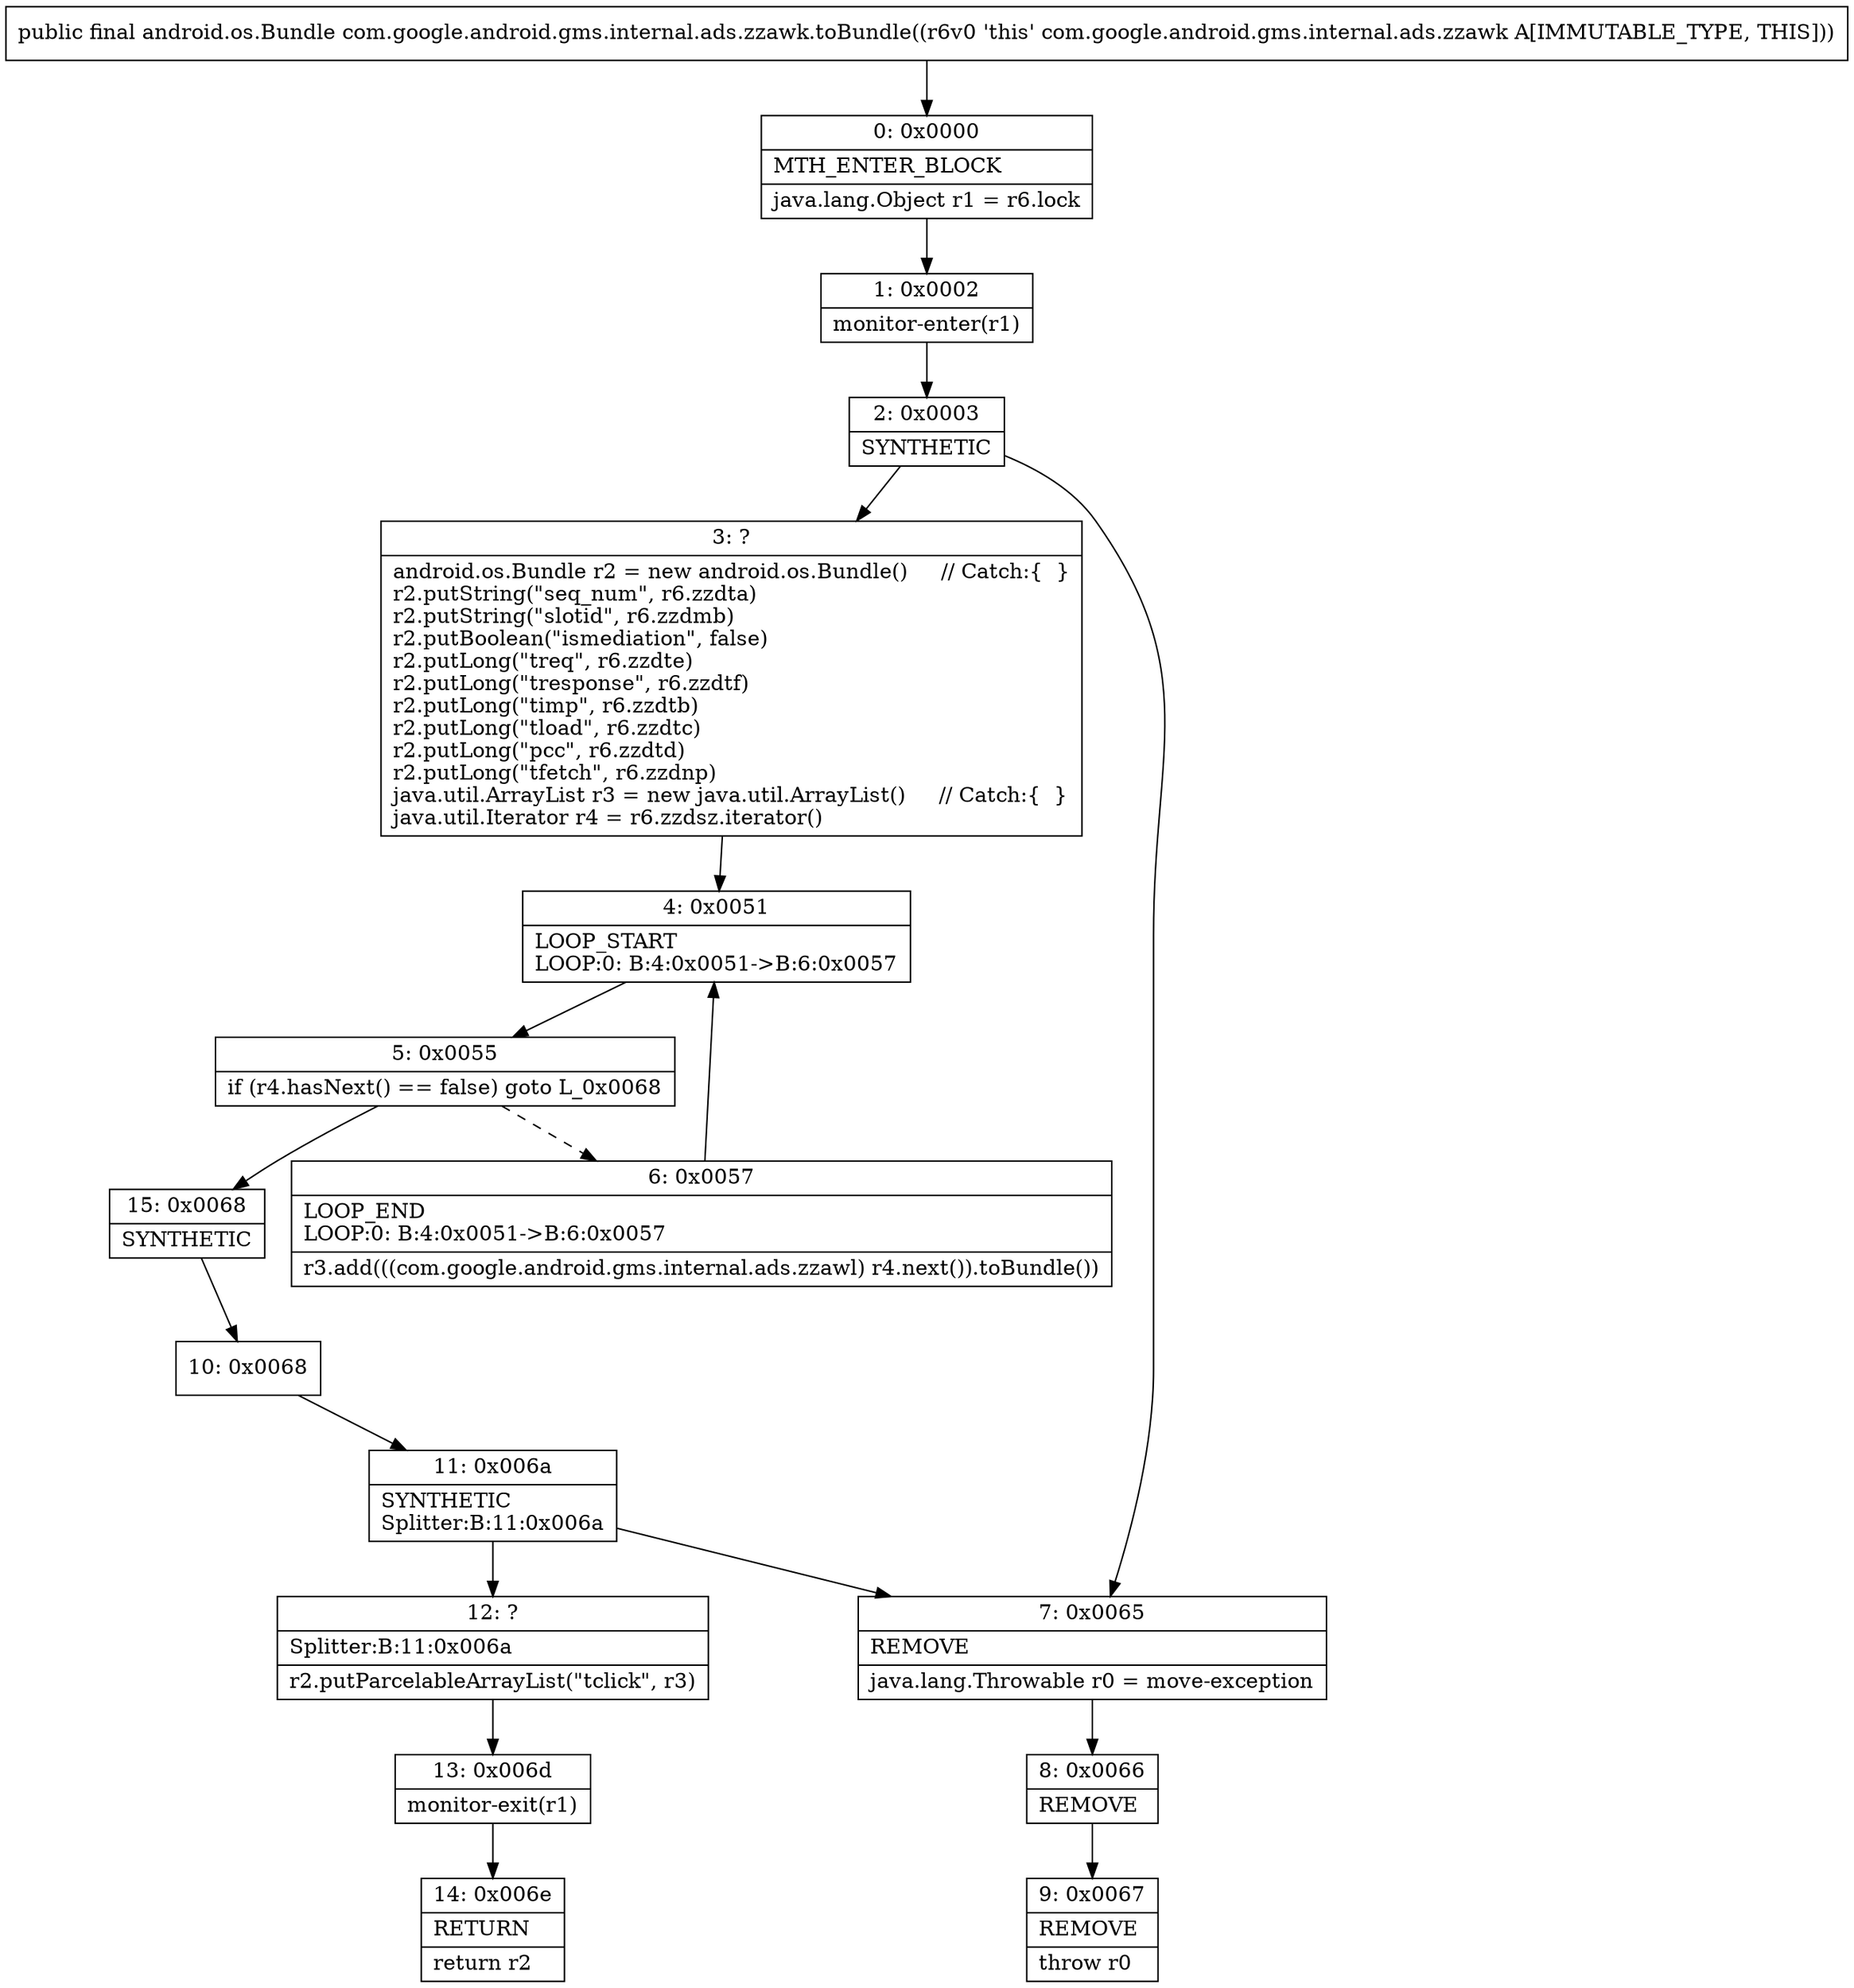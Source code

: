 digraph "CFG forcom.google.android.gms.internal.ads.zzawk.toBundle()Landroid\/os\/Bundle;" {
Node_0 [shape=record,label="{0\:\ 0x0000|MTH_ENTER_BLOCK\l|java.lang.Object r1 = r6.lock\l}"];
Node_1 [shape=record,label="{1\:\ 0x0002|monitor\-enter(r1)\l}"];
Node_2 [shape=record,label="{2\:\ 0x0003|SYNTHETIC\l}"];
Node_3 [shape=record,label="{3\:\ ?|android.os.Bundle r2 = new android.os.Bundle()     \/\/ Catch:\{  \}\lr2.putString(\"seq_num\", r6.zzdta)\lr2.putString(\"slotid\", r6.zzdmb)\lr2.putBoolean(\"ismediation\", false)\lr2.putLong(\"treq\", r6.zzdte)\lr2.putLong(\"tresponse\", r6.zzdtf)\lr2.putLong(\"timp\", r6.zzdtb)\lr2.putLong(\"tload\", r6.zzdtc)\lr2.putLong(\"pcc\", r6.zzdtd)\lr2.putLong(\"tfetch\", r6.zzdnp)\ljava.util.ArrayList r3 = new java.util.ArrayList()     \/\/ Catch:\{  \}\ljava.util.Iterator r4 = r6.zzdsz.iterator()\l}"];
Node_4 [shape=record,label="{4\:\ 0x0051|LOOP_START\lLOOP:0: B:4:0x0051\-\>B:6:0x0057\l}"];
Node_5 [shape=record,label="{5\:\ 0x0055|if (r4.hasNext() == false) goto L_0x0068\l}"];
Node_6 [shape=record,label="{6\:\ 0x0057|LOOP_END\lLOOP:0: B:4:0x0051\-\>B:6:0x0057\l|r3.add(((com.google.android.gms.internal.ads.zzawl) r4.next()).toBundle())\l}"];
Node_7 [shape=record,label="{7\:\ 0x0065|REMOVE\l|java.lang.Throwable r0 = move\-exception\l}"];
Node_8 [shape=record,label="{8\:\ 0x0066|REMOVE\l}"];
Node_9 [shape=record,label="{9\:\ 0x0067|REMOVE\l|throw r0\l}"];
Node_10 [shape=record,label="{10\:\ 0x0068}"];
Node_11 [shape=record,label="{11\:\ 0x006a|SYNTHETIC\lSplitter:B:11:0x006a\l}"];
Node_12 [shape=record,label="{12\:\ ?|Splitter:B:11:0x006a\l|r2.putParcelableArrayList(\"tclick\", r3)\l}"];
Node_13 [shape=record,label="{13\:\ 0x006d|monitor\-exit(r1)\l}"];
Node_14 [shape=record,label="{14\:\ 0x006e|RETURN\l|return r2\l}"];
Node_15 [shape=record,label="{15\:\ 0x0068|SYNTHETIC\l}"];
MethodNode[shape=record,label="{public final android.os.Bundle com.google.android.gms.internal.ads.zzawk.toBundle((r6v0 'this' com.google.android.gms.internal.ads.zzawk A[IMMUTABLE_TYPE, THIS])) }"];
MethodNode -> Node_0;
Node_0 -> Node_1;
Node_1 -> Node_2;
Node_2 -> Node_3;
Node_2 -> Node_7;
Node_3 -> Node_4;
Node_4 -> Node_5;
Node_5 -> Node_6[style=dashed];
Node_5 -> Node_15;
Node_6 -> Node_4;
Node_7 -> Node_8;
Node_8 -> Node_9;
Node_10 -> Node_11;
Node_11 -> Node_12;
Node_11 -> Node_7;
Node_12 -> Node_13;
Node_13 -> Node_14;
Node_15 -> Node_10;
}

